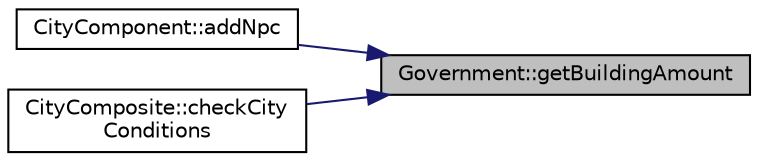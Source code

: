 digraph "Government::getBuildingAmount"
{
 // LATEX_PDF_SIZE
  edge [fontname="Helvetica",fontsize="10",labelfontname="Helvetica",labelfontsize="10"];
  node [fontname="Helvetica",fontsize="10",shape=record];
  rankdir="RL";
  Node1 [label="Government::getBuildingAmount",height=0.2,width=0.4,color="black", fillcolor="grey75", style="filled", fontcolor="black",tooltip="Gets the amount of a specified building type."];
  Node1 -> Node2 [dir="back",color="midnightblue",fontsize="10",style="solid"];
  Node2 [label="CityComponent::addNpc",height=0.2,width=0.4,color="black", fillcolor="white", style="filled",URL="$classCityComponent.html#a9529b910e491c49a6ffa19db4e92b81c",tooltip="Adds an NPC observer to the component."];
  Node1 -> Node3 [dir="back",color="midnightblue",fontsize="10",style="solid"];
  Node3 [label="CityComposite::checkCity\lConditions",height=0.2,width=0.4,color="black", fillcolor="white", style="filled",URL="$classCityComposite.html#a628f3f1cd10f5d405e80f909cf11a903",tooltip="Checks if the city meets certain conditions."];
}
